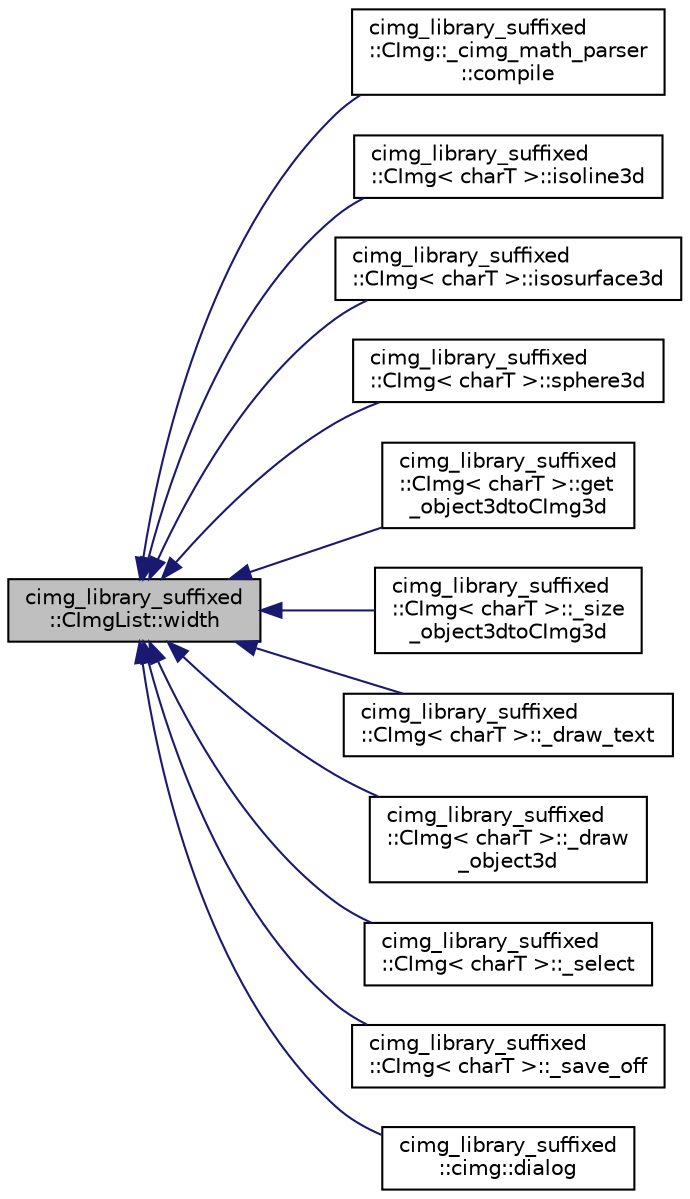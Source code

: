 digraph "cimg_library_suffixed::CImgList::width"
{
  edge [fontname="Helvetica",fontsize="10",labelfontname="Helvetica",labelfontsize="10"];
  node [fontname="Helvetica",fontsize="10",shape=record];
  rankdir="LR";
  Node605 [label="cimg_library_suffixed\l::CImgList::width",height=0.2,width=0.4,color="black", fillcolor="grey75", style="filled", fontcolor="black"];
  Node605 -> Node606 [dir="back",color="midnightblue",fontsize="10",style="solid",fontname="Helvetica"];
  Node606 [label="cimg_library_suffixed\l::CImg::_cimg_math_parser\l::compile",height=0.2,width=0.4,color="black", fillcolor="white", style="filled",URL="$structcimg__library__suffixed_1_1_c_img_1_1__cimg__math__parser.html#a318c44c5d1f4f0114355f37ace87a4ae"];
  Node605 -> Node607 [dir="back",color="midnightblue",fontsize="10",style="solid",fontname="Helvetica"];
  Node607 [label="cimg_library_suffixed\l::CImg\< charT \>::isoline3d",height=0.2,width=0.4,color="black", fillcolor="white", style="filled",URL="$structcimg__library__suffixed_1_1_c_img.html#aae1d41b8104d3018b50f25d47ac219e0",tooltip="Compute 0-isolines of a function, as a 3d object. "];
  Node605 -> Node608 [dir="back",color="midnightblue",fontsize="10",style="solid",fontname="Helvetica"];
  Node608 [label="cimg_library_suffixed\l::CImg\< charT \>::isosurface3d",height=0.2,width=0.4,color="black", fillcolor="white", style="filled",URL="$structcimg__library__suffixed_1_1_c_img.html#af2871222dafbcaf1ddab4701be882410",tooltip="Compute isosurface of a function, as a 3d object. "];
  Node605 -> Node609 [dir="back",color="midnightblue",fontsize="10",style="solid",fontname="Helvetica"];
  Node609 [label="cimg_library_suffixed\l::CImg\< charT \>::sphere3d",height=0.2,width=0.4,color="black", fillcolor="white", style="filled",URL="$structcimg__library__suffixed_1_1_c_img.html#a8025573f639ba766ca2270bf10c2d00f",tooltip="Generate a 3d sphere. "];
  Node605 -> Node610 [dir="back",color="midnightblue",fontsize="10",style="solid",fontname="Helvetica"];
  Node610 [label="cimg_library_suffixed\l::CImg\< charT \>::get\l_object3dtoCImg3d",height=0.2,width=0.4,color="black", fillcolor="white", style="filled",URL="$structcimg__library__suffixed_1_1_c_img.html#a10b28cfe85047fcd3637bf2083586da6",tooltip="Convert 3d object into a CImg3d representation . "];
  Node605 -> Node611 [dir="back",color="midnightblue",fontsize="10",style="solid",fontname="Helvetica"];
  Node611 [label="cimg_library_suffixed\l::CImg\< charT \>::_size\l_object3dtoCImg3d",height=0.2,width=0.4,color="black", fillcolor="white", style="filled",URL="$structcimg__library__suffixed_1_1_c_img.html#a1617f662e7a8878661fad1355613e093"];
  Node605 -> Node612 [dir="back",color="midnightblue",fontsize="10",style="solid",fontname="Helvetica"];
  Node612 [label="cimg_library_suffixed\l::CImg\< charT \>::_draw_text",height=0.2,width=0.4,color="black", fillcolor="white", style="filled",URL="$structcimg__library__suffixed_1_1_c_img.html#adffe80db5906bbcbe875031ab0ba3a82"];
  Node605 -> Node613 [dir="back",color="midnightblue",fontsize="10",style="solid",fontname="Helvetica"];
  Node613 [label="cimg_library_suffixed\l::CImg\< charT \>::_draw\l_object3d",height=0.2,width=0.4,color="black", fillcolor="white", style="filled",URL="$structcimg__library__suffixed_1_1_c_img.html#a6dba86c8049ae141ffc9936b2eaf5c5c"];
  Node605 -> Node614 [dir="back",color="midnightblue",fontsize="10",style="solid",fontname="Helvetica"];
  Node614 [label="cimg_library_suffixed\l::CImg\< charT \>::_select",height=0.2,width=0.4,color="black", fillcolor="white", style="filled",URL="$structcimg__library__suffixed_1_1_c_img.html#ad9b7141242d0b6e861a8014112ddb5b5"];
  Node605 -> Node615 [dir="back",color="midnightblue",fontsize="10",style="solid",fontname="Helvetica"];
  Node615 [label="cimg_library_suffixed\l::CImg\< charT \>::_save_off",height=0.2,width=0.4,color="black", fillcolor="white", style="filled",URL="$structcimg__library__suffixed_1_1_c_img.html#a7cba468815b7ce868cc5119e89046420"];
  Node605 -> Node616 [dir="back",color="midnightblue",fontsize="10",style="solid",fontname="Helvetica"];
  Node616 [label="cimg_library_suffixed\l::cimg::dialog",height=0.2,width=0.4,color="black", fillcolor="white", style="filled",URL="$namespacecimg__library__suffixed_1_1cimg.html#a11aed0e6b30d75bf50946ee78d1aed94",tooltip="Display a simple dialog box, and wait for the user&#39;s response. "];
}
